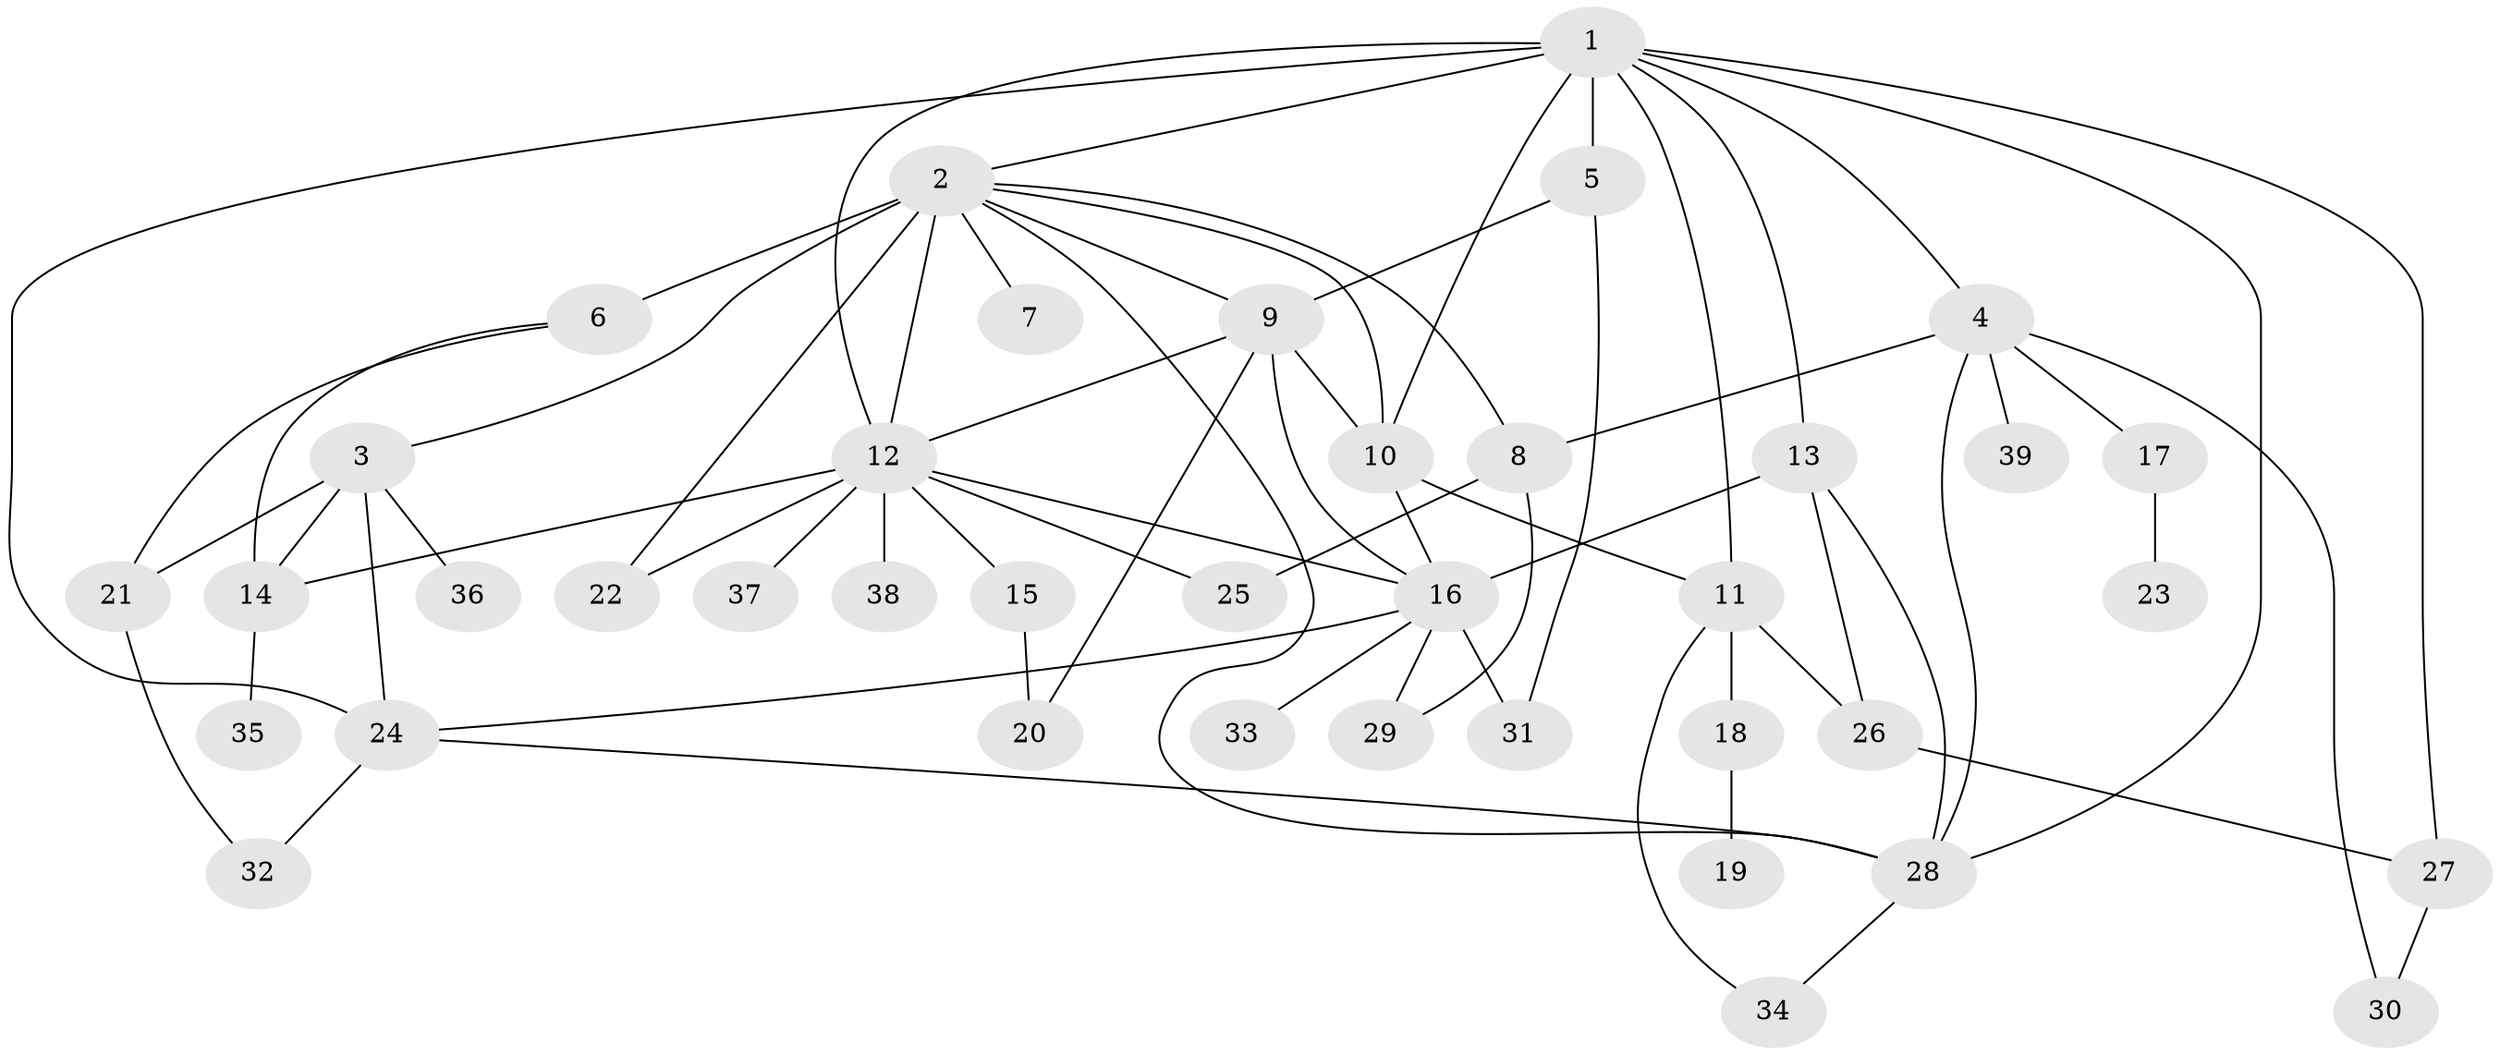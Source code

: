 // original degree distribution, {15: 0.015625, 19: 0.0078125, 8: 0.0234375, 6: 0.0234375, 1: 0.4609375, 2: 0.2421875, 3: 0.140625, 7: 0.0078125, 12: 0.0078125, 4: 0.046875, 5: 0.0234375}
// Generated by graph-tools (version 1.1) at 2025/50/03/04/25 22:50:12]
// undirected, 39 vertices, 67 edges
graph export_dot {
  node [color=gray90,style=filled];
  1;
  2;
  3;
  4;
  5;
  6;
  7;
  8;
  9;
  10;
  11;
  12;
  13;
  14;
  15;
  16;
  17;
  18;
  19;
  20;
  21;
  22;
  23;
  24;
  25;
  26;
  27;
  28;
  29;
  30;
  31;
  32;
  33;
  34;
  35;
  36;
  37;
  38;
  39;
  1 -- 2 [weight=1.0];
  1 -- 4 [weight=1.0];
  1 -- 5 [weight=5.0];
  1 -- 10 [weight=1.0];
  1 -- 11 [weight=1.0];
  1 -- 12 [weight=1.0];
  1 -- 13 [weight=1.0];
  1 -- 24 [weight=1.0];
  1 -- 27 [weight=1.0];
  1 -- 28 [weight=1.0];
  2 -- 3 [weight=1.0];
  2 -- 6 [weight=8.0];
  2 -- 7 [weight=1.0];
  2 -- 8 [weight=1.0];
  2 -- 9 [weight=1.0];
  2 -- 10 [weight=1.0];
  2 -- 12 [weight=1.0];
  2 -- 22 [weight=1.0];
  2 -- 28 [weight=1.0];
  3 -- 14 [weight=1.0];
  3 -- 21 [weight=1.0];
  3 -- 24 [weight=1.0];
  3 -- 36 [weight=1.0];
  4 -- 8 [weight=2.0];
  4 -- 17 [weight=2.0];
  4 -- 28 [weight=1.0];
  4 -- 30 [weight=1.0];
  4 -- 39 [weight=1.0];
  5 -- 9 [weight=1.0];
  5 -- 31 [weight=1.0];
  6 -- 14 [weight=1.0];
  6 -- 21 [weight=1.0];
  8 -- 25 [weight=1.0];
  8 -- 29 [weight=1.0];
  9 -- 10 [weight=1.0];
  9 -- 12 [weight=1.0];
  9 -- 16 [weight=1.0];
  9 -- 20 [weight=2.0];
  10 -- 11 [weight=1.0];
  10 -- 16 [weight=1.0];
  11 -- 18 [weight=1.0];
  11 -- 26 [weight=1.0];
  11 -- 34 [weight=1.0];
  12 -- 14 [weight=4.0];
  12 -- 15 [weight=1.0];
  12 -- 16 [weight=1.0];
  12 -- 22 [weight=1.0];
  12 -- 25 [weight=1.0];
  12 -- 37 [weight=1.0];
  12 -- 38 [weight=1.0];
  13 -- 16 [weight=8.0];
  13 -- 26 [weight=1.0];
  13 -- 28 [weight=1.0];
  14 -- 35 [weight=1.0];
  15 -- 20 [weight=1.0];
  16 -- 24 [weight=1.0];
  16 -- 29 [weight=1.0];
  16 -- 31 [weight=1.0];
  16 -- 33 [weight=1.0];
  17 -- 23 [weight=1.0];
  18 -- 19 [weight=1.0];
  21 -- 32 [weight=1.0];
  24 -- 28 [weight=1.0];
  24 -- 32 [weight=1.0];
  26 -- 27 [weight=1.0];
  27 -- 30 [weight=1.0];
  28 -- 34 [weight=1.0];
}
